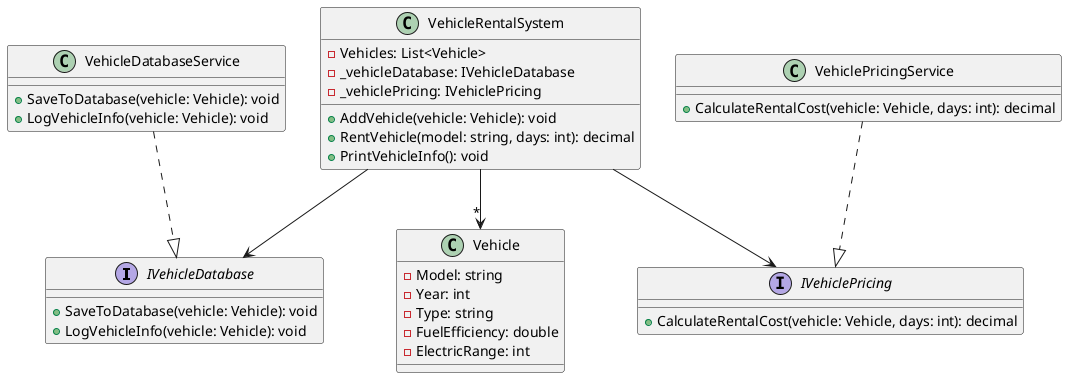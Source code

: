 @startuml

interface IVehicleDatabase {
    +SaveToDatabase(vehicle: Vehicle): void
    +LogVehicleInfo(vehicle: Vehicle): void
}

interface IVehiclePricing {
    +CalculateRentalCost(vehicle: Vehicle, days: int): decimal
}

class Vehicle {
    - Model: string
    - Year: int
    - Type: string
    - FuelEfficiency: double
    - ElectricRange: int
}

class VehicleDatabaseService {
    +SaveToDatabase(vehicle: Vehicle): void
    +LogVehicleInfo(vehicle: Vehicle): void
}

class VehiclePricingService {
    +CalculateRentalCost(vehicle: Vehicle, days: int): decimal
}

class VehicleRentalSystem {
    - Vehicles: List<Vehicle>
    - _vehicleDatabase: IVehicleDatabase
    - _vehiclePricing: IVehiclePricing

    +AddVehicle(vehicle: Vehicle): void
    +RentVehicle(model: string, days: int): decimal
    +PrintVehicleInfo(): void
}

VehicleRentalSystem --> IVehicleDatabase
VehicleRentalSystem --> IVehiclePricing
VehicleRentalSystem --> "*" Vehicle
VehicleDatabaseService ..|> IVehicleDatabase
VehiclePricingService ..|> IVehiclePricing

@enduml